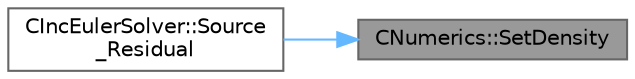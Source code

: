 digraph "CNumerics::SetDensity"
{
 // LATEX_PDF_SIZE
  bgcolor="transparent";
  edge [fontname=Helvetica,fontsize=10,labelfontname=Helvetica,labelfontsize=10];
  node [fontname=Helvetica,fontsize=10,shape=box,height=0.2,width=0.4];
  rankdir="RL";
  Node1 [id="Node000001",label="CNumerics::SetDensity",height=0.2,width=0.4,color="gray40", fillcolor="grey60", style="filled", fontcolor="black",tooltip="Set the value of the density for the incompressible solver."];
  Node1 -> Node2 [id="edge1_Node000001_Node000002",dir="back",color="steelblue1",style="solid",tooltip=" "];
  Node2 [id="Node000002",label="CIncEulerSolver::Source\l_Residual",height=0.2,width=0.4,color="grey40", fillcolor="white", style="filled",URL="$classCIncEulerSolver.html#a5f9ced3a85731749b16d6f1bac9460f6",tooltip="Source term integration."];
}
